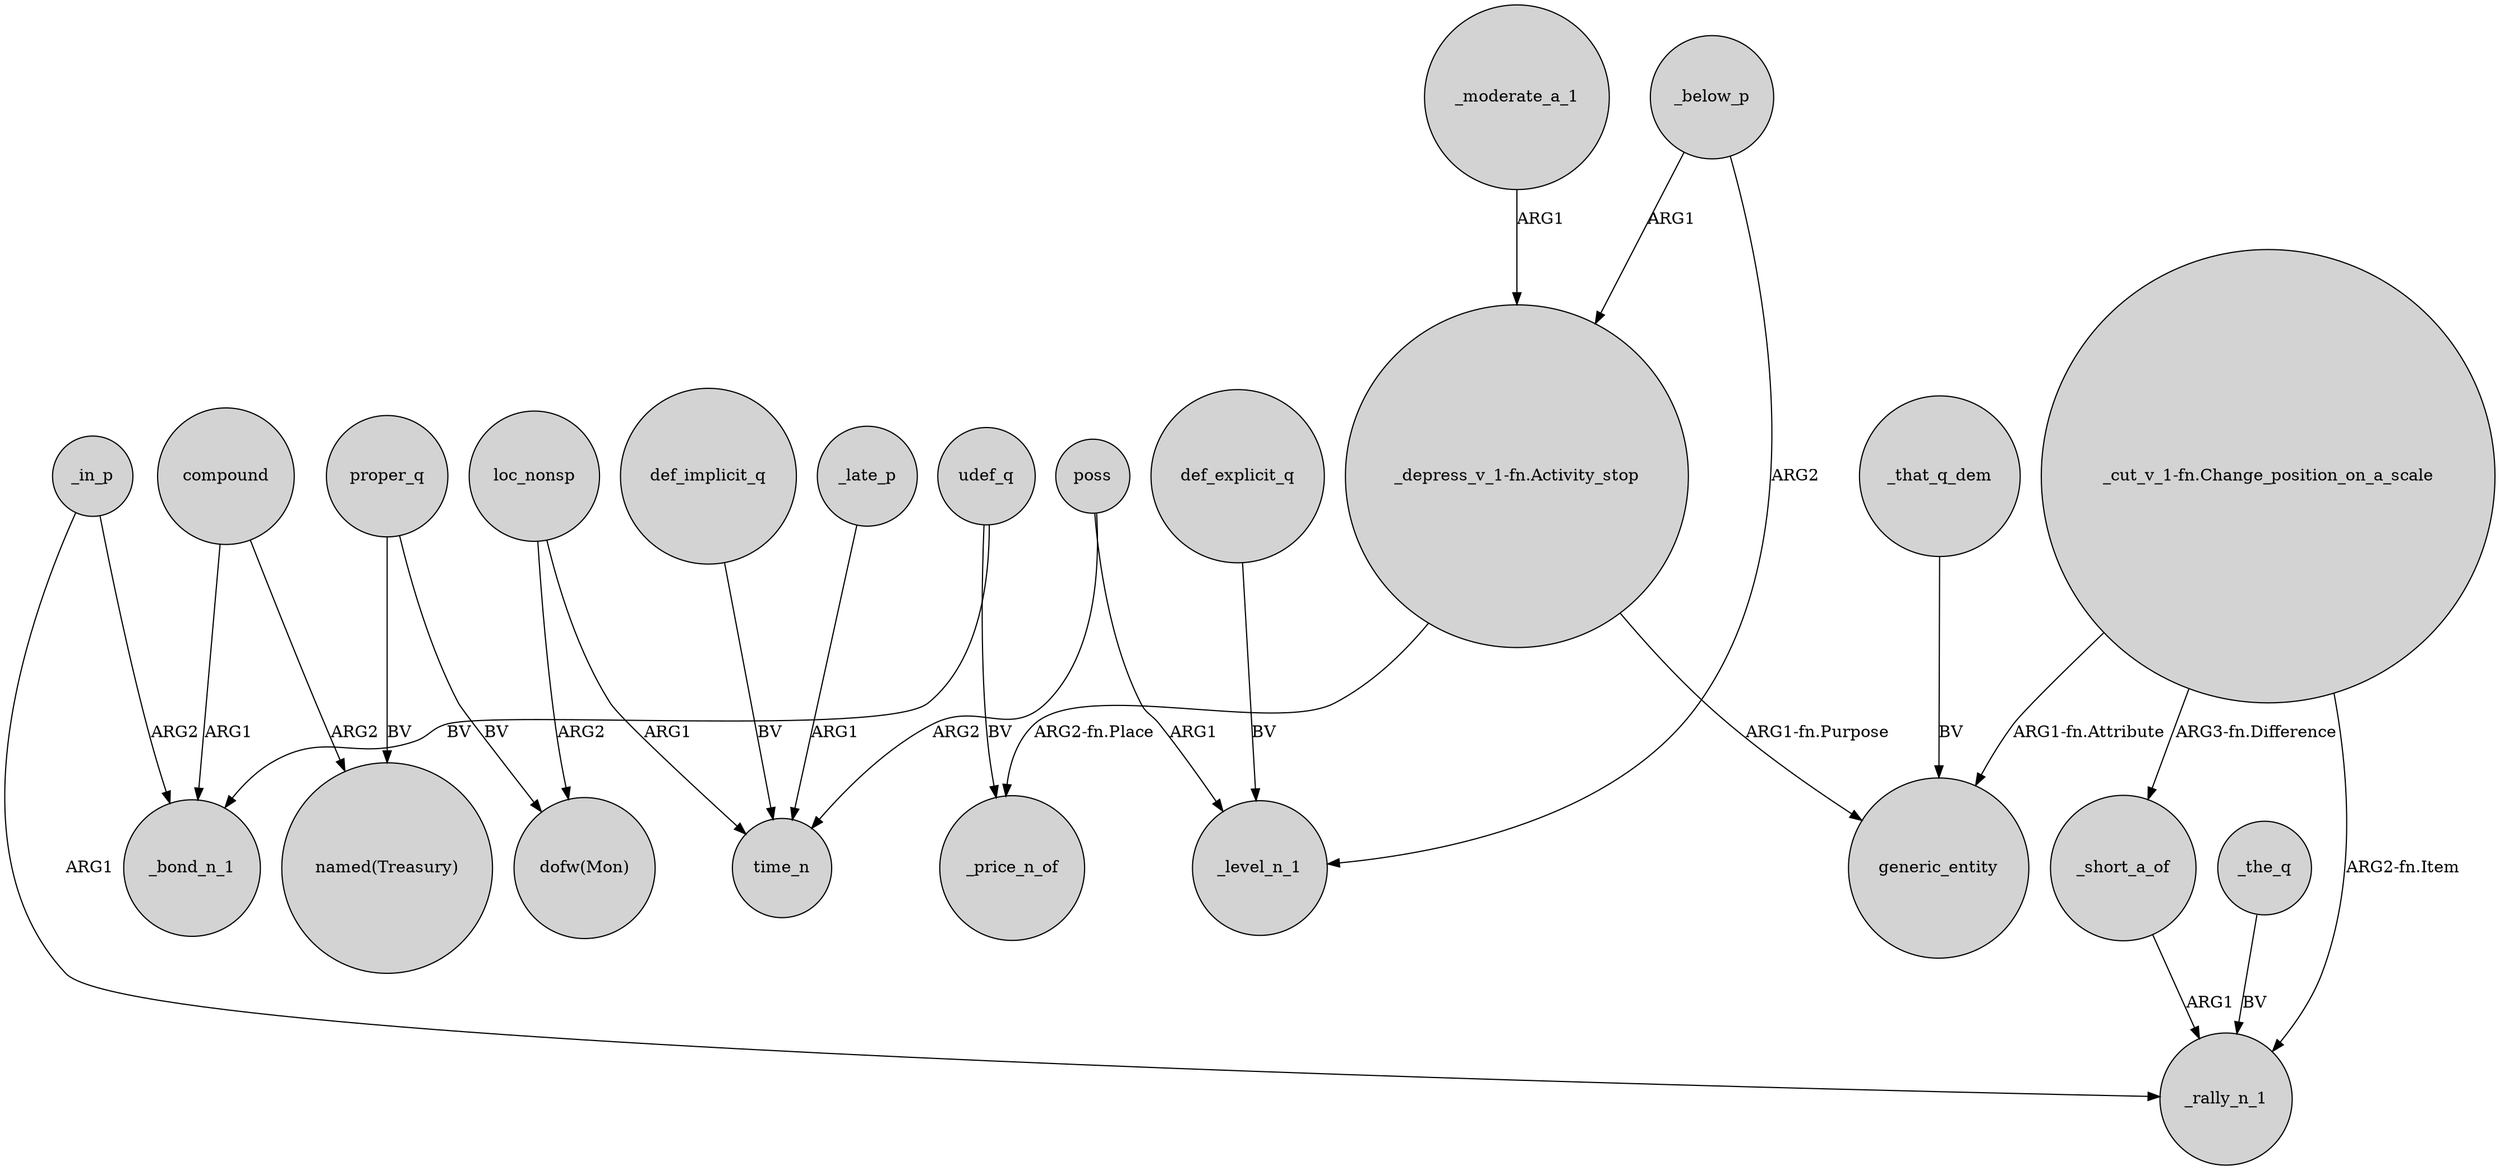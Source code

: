 digraph {
	node [shape=circle style=filled]
	"_depress_v_1-fn.Activity_stop" -> _price_n_of [label="ARG2-fn.Place"]
	udef_q -> _bond_n_1 [label=BV]
	udef_q -> _price_n_of [label=BV]
	"_cut_v_1-fn.Change_position_on_a_scale" -> _short_a_of [label="ARG3-fn.Difference"]
	compound -> _bond_n_1 [label=ARG1]
	proper_q -> "dofw(Mon)" [label=BV]
	_in_p -> _rally_n_1 [label=ARG1]
	_short_a_of -> _rally_n_1 [label=ARG1]
	proper_q -> "named(Treasury)" [label=BV]
	_below_p -> _level_n_1 [label=ARG2]
	loc_nonsp -> "dofw(Mon)" [label=ARG2]
	"_depress_v_1-fn.Activity_stop" -> generic_entity [label="ARG1-fn.Purpose"]
	_below_p -> "_depress_v_1-fn.Activity_stop" [label=ARG1]
	_late_p -> time_n [label=ARG1]
	loc_nonsp -> time_n [label=ARG1]
	_in_p -> _bond_n_1 [label=ARG2]
	def_explicit_q -> _level_n_1 [label=BV]
	poss -> time_n [label=ARG2]
	_moderate_a_1 -> "_depress_v_1-fn.Activity_stop" [label=ARG1]
	compound -> "named(Treasury)" [label=ARG2]
	_that_q_dem -> generic_entity [label=BV]
	_the_q -> _rally_n_1 [label=BV]
	def_implicit_q -> time_n [label=BV]
	"_cut_v_1-fn.Change_position_on_a_scale" -> generic_entity [label="ARG1-fn.Attribute"]
	poss -> _level_n_1 [label=ARG1]
	"_cut_v_1-fn.Change_position_on_a_scale" -> _rally_n_1 [label="ARG2-fn.Item"]
}
